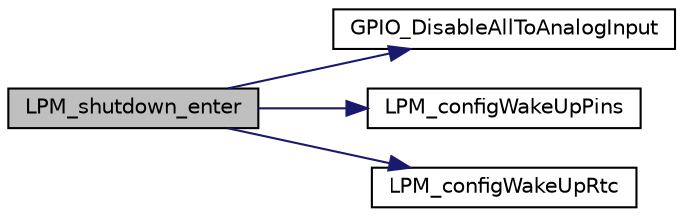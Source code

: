 digraph "LPM_shutdown_enter"
{
 // INTERACTIVE_SVG=YES
 // LATEX_PDF_SIZE
  edge [fontname="Helvetica",fontsize="10",labelfontname="Helvetica",labelfontsize="10"];
  node [fontname="Helvetica",fontsize="10",shape=record];
  rankdir="LR";
  Node1 [label="LPM_shutdown_enter",height=0.2,width=0.4,color="black", fillcolor="grey75", style="filled", fontcolor="black",tooltip="System callback invoked by MGR_LPM at STANDBY mode entering."];
  Node1 -> Node2 [color="midnightblue",fontsize="10",style="solid",fontname="Helvetica"];
  Node2 [label="GPIO_DisableAllToAnalogInput",height=0.2,width=0.4,color="black", fillcolor="white", style="filled",URL="$db/dca/group___m_g_r___l_p_m.html#ga2a7197f71c2bd57494778d45b8e3dab2",tooltip="Disable all GPIO as not used for the moment."];
  Node1 -> Node3 [color="midnightblue",fontsize="10",style="solid",fontname="Helvetica"];
  Node3 [label="LPM_configWakeUpPins",height=0.2,width=0.4,color="black", fillcolor="white", style="filled",URL="$db/dca/group___m_g_r___l_p_m.html#ga2f442d07b917d5aaa9c7b1ca07b0c24b",tooltip="Function used to configure the external wakeup pins to exit low power mode (standby and shutdown only..."];
  Node1 -> Node4 [color="midnightblue",fontsize="10",style="solid",fontname="Helvetica"];
  Node4 [label="LPM_configWakeUpRtc",height=0.2,width=0.4,color="black", fillcolor="white", style="filled",URL="$db/dca/group___m_g_r___l_p_m.html#ga3d23fbf0f20054b5bddbbf112200367a",tooltip="Function used to configure the internal wakeup line to exit low power mode."];
}
